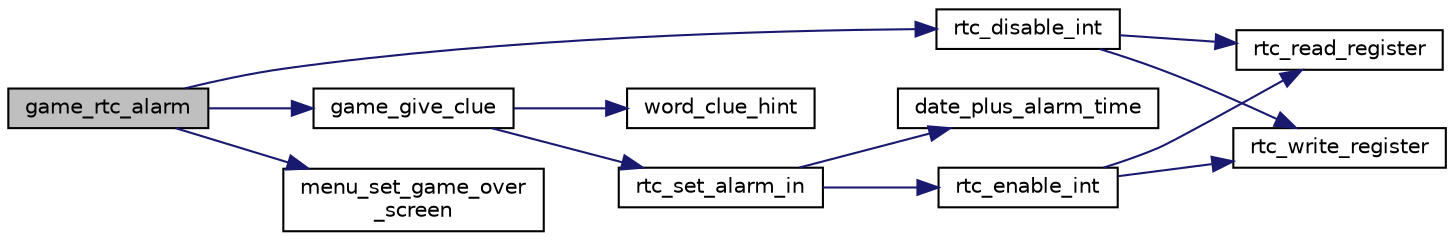 digraph "game_rtc_alarm"
{
 // LATEX_PDF_SIZE
  edge [fontname="Helvetica",fontsize="10",labelfontname="Helvetica",labelfontsize="10"];
  node [fontname="Helvetica",fontsize="10",shape=record];
  rankdir="LR";
  Node1 [label="game_rtc_alarm",height=0.2,width=0.4,color="black", fillcolor="grey75", style="filled", fontcolor="black",tooltip="Updates the game due to a rtc alarm interrupt."];
  Node1 -> Node2 [color="midnightblue",fontsize="10",style="solid",fontname="Helvetica"];
  Node2 [label="game_give_clue",height=0.2,width=0.4,color="black", fillcolor="white", style="filled",URL="$group__game.html#ga82a8aa816fdf22cb3d705dfa56c594f7",tooltip="Gives a clue to the word to guess."];
  Node2 -> Node3 [color="midnightblue",fontsize="10",style="solid",fontname="Helvetica"];
  Node3 [label="rtc_set_alarm_in",height=0.2,width=0.4,color="black", fillcolor="white", style="filled",URL="$group__rtc.html#ga49dc9bc6e37a97deaf7ee0dc0f9110e1",tooltip="Sets an alarm with remaining time to alarm from now."];
  Node3 -> Node4 [color="midnightblue",fontsize="10",style="solid",fontname="Helvetica"];
  Node4 [label="date_plus_alarm_time",height=0.2,width=0.4,color="black", fillcolor="white", style="filled",URL="$group__date.html#gacf12b565d3e4489dd6026ce1ee6b5ebc",tooltip="Adds a date_t to a rtc_alarm_time_t."];
  Node3 -> Node5 [color="midnightblue",fontsize="10",style="solid",fontname="Helvetica"];
  Node5 [label="rtc_enable_int",height=0.2,width=0.4,color="black", fillcolor="white", style="filled",URL="$group__rtc.html#ga2780c6d57b30b6d1804927a1d5c1dd1b",tooltip="Enables a type of interrupt with the given configuration."];
  Node5 -> Node6 [color="midnightblue",fontsize="10",style="solid",fontname="Helvetica"];
  Node6 [label="rtc_read_register",height=0.2,width=0.4,color="black", fillcolor="white", style="filled",URL="$group__rtc.html#gaeb22f43773d6e29365a07f7f847dfbb9",tooltip="Reads data from a RTC register."];
  Node5 -> Node7 [color="midnightblue",fontsize="10",style="solid",fontname="Helvetica"];
  Node7 [label="rtc_write_register",height=0.2,width=0.4,color="black", fillcolor="white", style="filled",URL="$group__rtc.html#ga30aa093c07ae9ee5626c2a50a40641d1",tooltip="Writes data to a RTC register."];
  Node2 -> Node8 [color="midnightblue",fontsize="10",style="solid",fontname="Helvetica"];
  Node8 [label="word_clue_hint",height=0.2,width=0.4,color="black", fillcolor="white", style="filled",URL="$group__clue.html#gaa1bfb55e74e59e1c571b12d25a3d60b1",tooltip="Hints a char in the given word clue."];
  Node1 -> Node9 [color="midnightblue",fontsize="10",style="solid",fontname="Helvetica"];
  Node9 [label="menu_set_game_over\l_screen",height=0.2,width=0.4,color="black", fillcolor="white", style="filled",URL="$group__menu.html#ga6331f4f3fee92d6495fd79aa17f59777",tooltip="Sets the menu to the game over screen."];
  Node1 -> Node10 [color="midnightblue",fontsize="10",style="solid",fontname="Helvetica"];
  Node10 [label="rtc_disable_int",height=0.2,width=0.4,color="black", fillcolor="white", style="filled",URL="$group__rtc.html#gad0e26524911e8ec8710cd8364fcd924a",tooltip="Disables a type of interrupt."];
  Node10 -> Node6 [color="midnightblue",fontsize="10",style="solid",fontname="Helvetica"];
  Node10 -> Node7 [color="midnightblue",fontsize="10",style="solid",fontname="Helvetica"];
}
